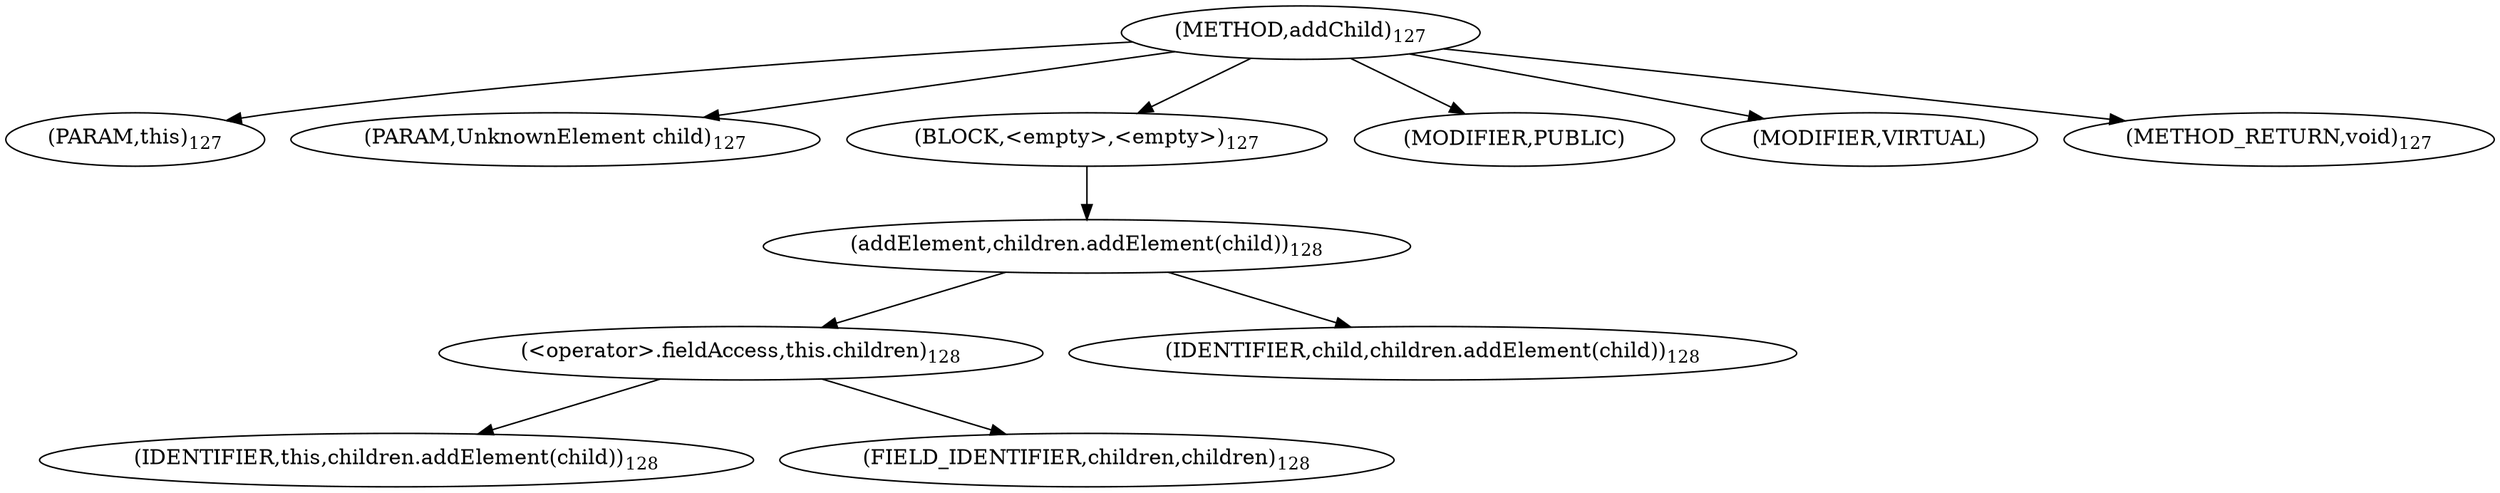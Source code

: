 digraph "addChild" {  
"194" [label = <(METHOD,addChild)<SUB>127</SUB>> ]
"195" [label = <(PARAM,this)<SUB>127</SUB>> ]
"196" [label = <(PARAM,UnknownElement child)<SUB>127</SUB>> ]
"197" [label = <(BLOCK,&lt;empty&gt;,&lt;empty&gt;)<SUB>127</SUB>> ]
"198" [label = <(addElement,children.addElement(child))<SUB>128</SUB>> ]
"199" [label = <(&lt;operator&gt;.fieldAccess,this.children)<SUB>128</SUB>> ]
"200" [label = <(IDENTIFIER,this,children.addElement(child))<SUB>128</SUB>> ]
"201" [label = <(FIELD_IDENTIFIER,children,children)<SUB>128</SUB>> ]
"202" [label = <(IDENTIFIER,child,children.addElement(child))<SUB>128</SUB>> ]
"203" [label = <(MODIFIER,PUBLIC)> ]
"204" [label = <(MODIFIER,VIRTUAL)> ]
"205" [label = <(METHOD_RETURN,void)<SUB>127</SUB>> ]
  "194" -> "195" 
  "194" -> "196" 
  "194" -> "197" 
  "194" -> "203" 
  "194" -> "204" 
  "194" -> "205" 
  "197" -> "198" 
  "198" -> "199" 
  "198" -> "202" 
  "199" -> "200" 
  "199" -> "201" 
}

